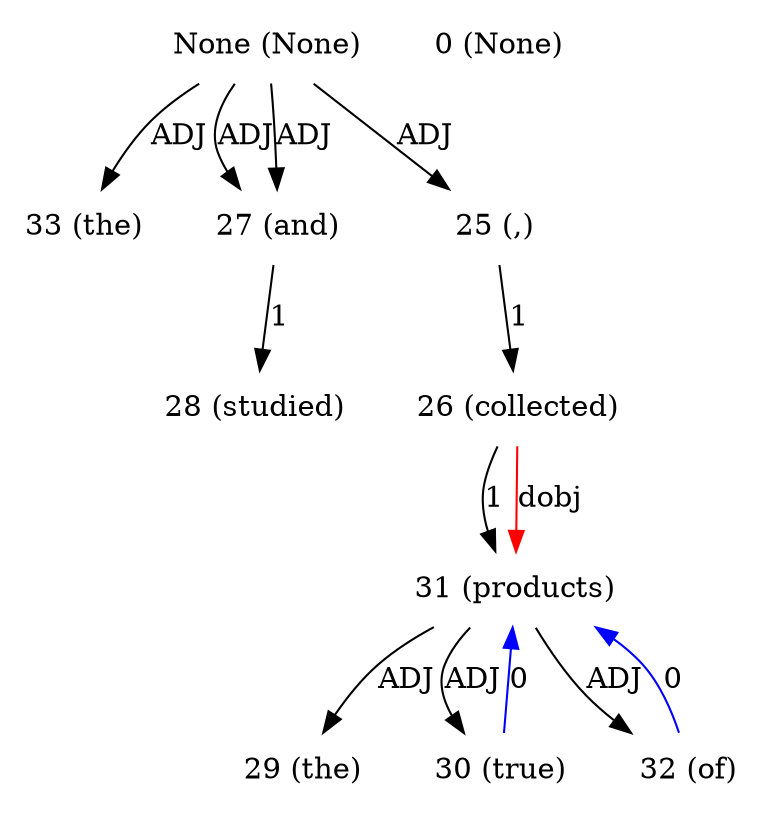 digraph G{
edge [dir=forward]
node [shape=plaintext]

None [label="None (None)"]
None -> 33 [label="ADJ"]
None [label="None (None)"]
None -> 27 [label="ADJ"]
None [label="None (None)"]
None -> 27 [label="ADJ"]
None -> 25 [label="ADJ"]
0 [label="0 (None)"]
25 [label="25 (,)"]
25 -> 26 [label="1"]
26 [label="26 (collected)"]
26 -> 31 [label="1"]
27 [label="27 (and)"]
27 -> 28 [label="1"]
28 [label="28 (studied)"]
29 [label="29 (the)"]
30 [label="30 (true)"]
30 -> 31 [label="0", color="blue"]
31 [label="31 (products)"]
31 -> 29 [label="ADJ"]
31 -> 30 [label="ADJ"]
31 -> 32 [label="ADJ"]
26 -> 31 [label="dobj", color="red"]
32 [label="32 (of)"]
32 -> 31 [label="0", color="blue"]
33 [label="33 (the)"]
}
